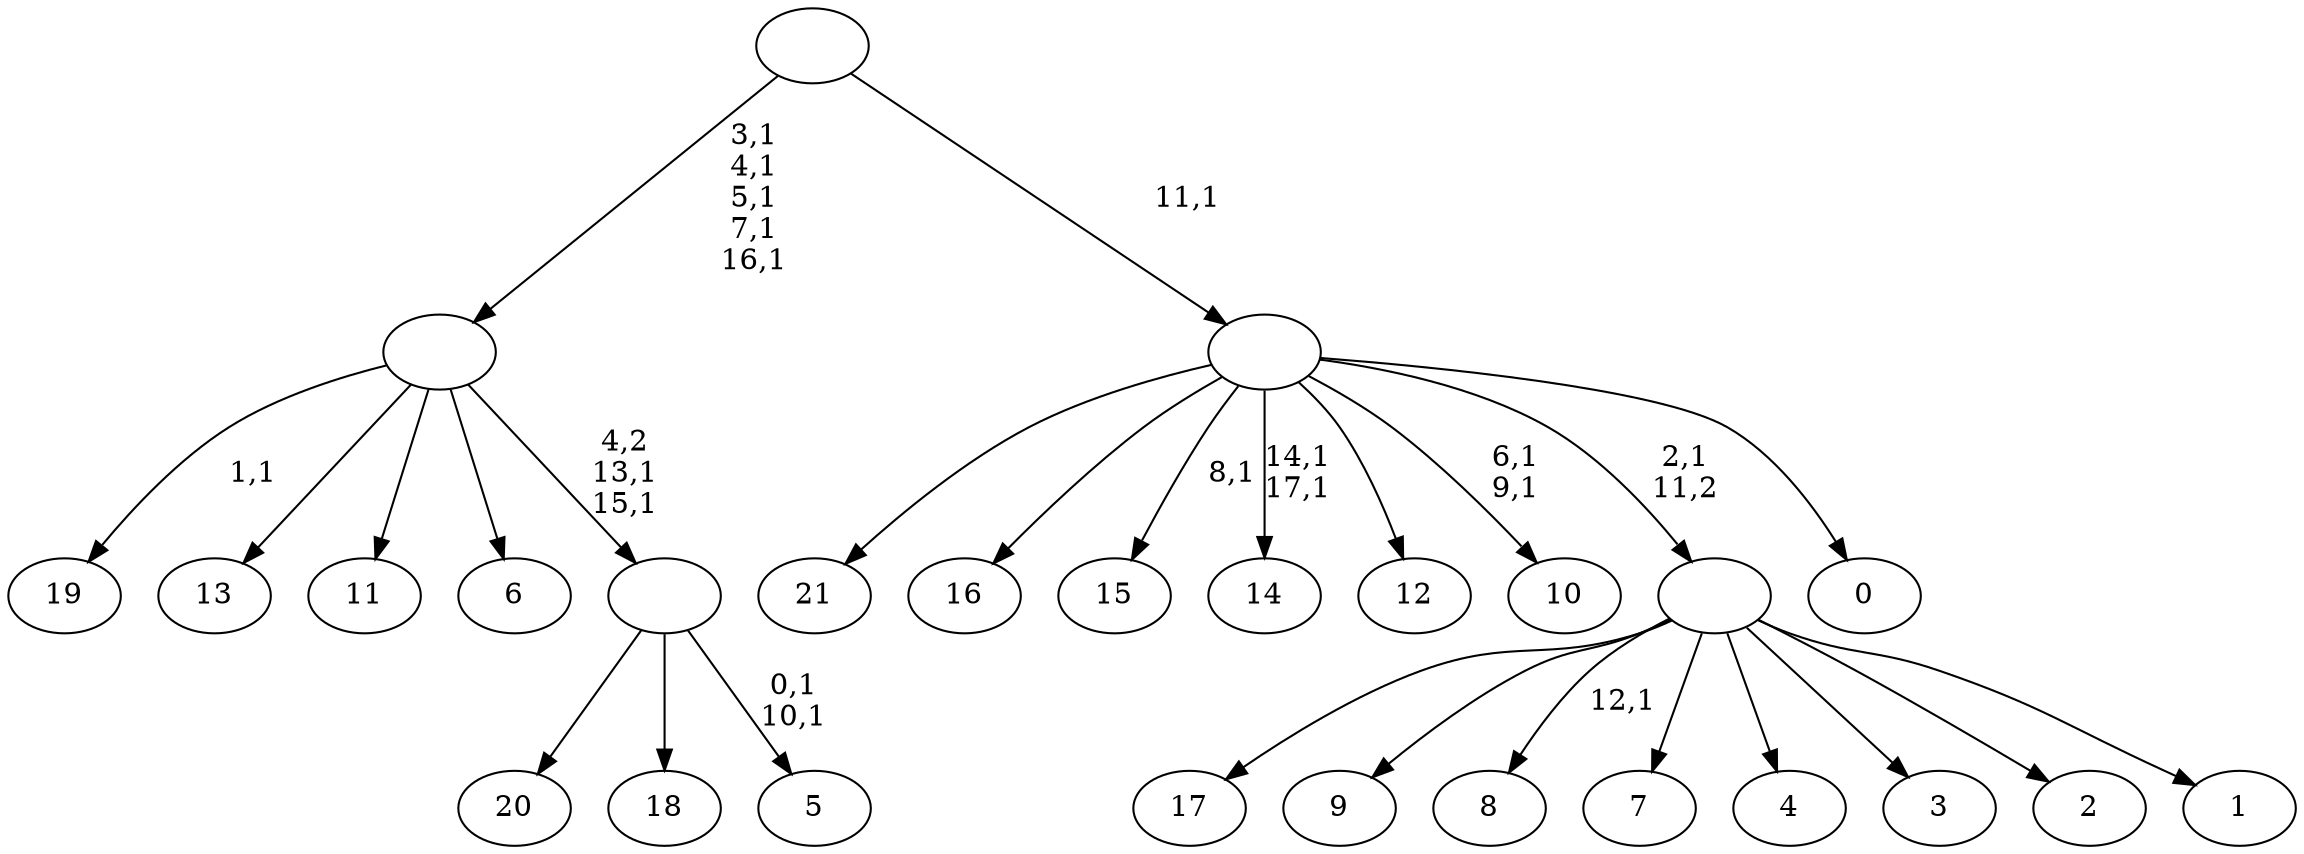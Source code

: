 digraph T {
	40 [label="21"]
	39 [label="20"]
	38 [label="19"]
	36 [label="18"]
	35 [label="17"]
	34 [label="16"]
	33 [label="15"]
	31 [label="14"]
	28 [label="13"]
	27 [label="12"]
	26 [label="11"]
	25 [label="10"]
	22 [label="9"]
	21 [label="8"]
	19 [label="7"]
	18 [label="6"]
	17 [label="5"]
	14 [label=""]
	12 [label=""]
	7 [label="4"]
	6 [label="3"]
	5 [label="2"]
	4 [label="1"]
	3 [label=""]
	2 [label="0"]
	1 [label=""]
	0 [label=""]
	14 -> 17 [label="0,1\n10,1"]
	14 -> 39 [label=""]
	14 -> 36 [label=""]
	12 -> 14 [label="4,2\n13,1\n15,1"]
	12 -> 38 [label="1,1"]
	12 -> 28 [label=""]
	12 -> 26 [label=""]
	12 -> 18 [label=""]
	3 -> 21 [label="12,1"]
	3 -> 35 [label=""]
	3 -> 22 [label=""]
	3 -> 19 [label=""]
	3 -> 7 [label=""]
	3 -> 6 [label=""]
	3 -> 5 [label=""]
	3 -> 4 [label=""]
	1 -> 25 [label="6,1\n9,1"]
	1 -> 31 [label="14,1\n17,1"]
	1 -> 33 [label="8,1"]
	1 -> 40 [label=""]
	1 -> 34 [label=""]
	1 -> 27 [label=""]
	1 -> 3 [label="2,1\n11,2"]
	1 -> 2 [label=""]
	0 -> 12 [label="3,1\n4,1\n5,1\n7,1\n16,1"]
	0 -> 1 [label="11,1"]
}
